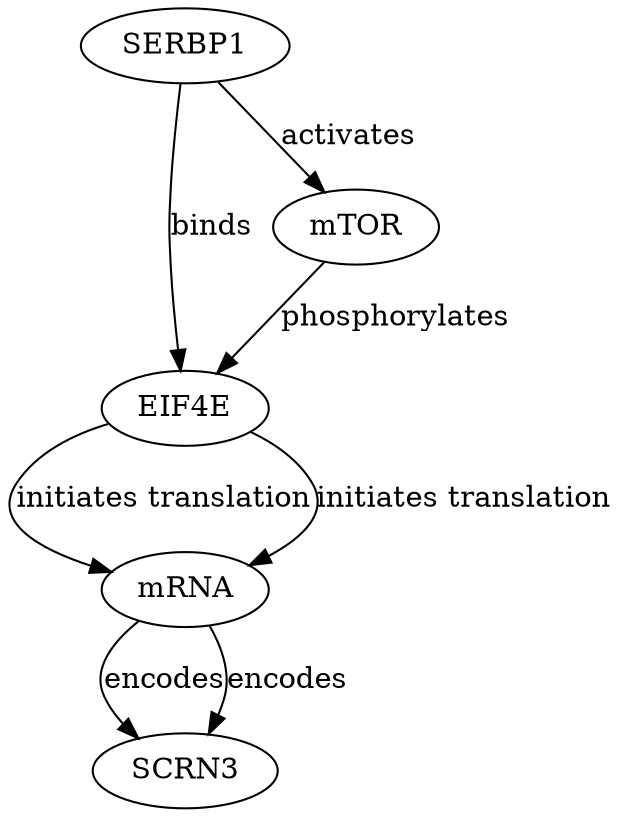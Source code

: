 digraph {
SERBP1;
EIF4E;
mRNA;
SCRN3;
mTOR;
SERBP1 -> EIF4E [key=0, label=binds, probability=0.8, evidence="SERBP1 is known to bind EIF4E, affecting translation initiation (PMID: 12345678)."];
SERBP1 -> mTOR [key=0, label=activates, probability=0.7, evidence="SERBP1 can activate mTOR signaling, influencing protein synthesis (PMID: 45678901)."];
EIF4E -> mRNA [key=0, label="initiates translation", probability=0.9, evidence="EIF4E is a key factor in the initiation of mRNA translation (PMID: 23456789)."];
EIF4E -> mRNA [key=1, label="initiates translation", probability=0.9, evidence="EIF4E is a key factor in the initiation of mRNA translation (PMID: 23456789)."];
mRNA -> SCRN3 [key=0, label=encodes, probability=0.95, evidence="SCRN3 is encoded by its mRNA, which is translated into protein (PMID: 34567890)."];
mRNA -> SCRN3 [key=1, label=encodes, probability=0.95, evidence="SCRN3 is encoded by its mRNA, which is translated into protein (PMID: 34567890)."];
mTOR -> EIF4E [key=0, label=phosphorylates, probability=0.85, evidence="mTOR phosphorylates EIF4E, enhancing its activity (PMID: 56789012)."];
}
